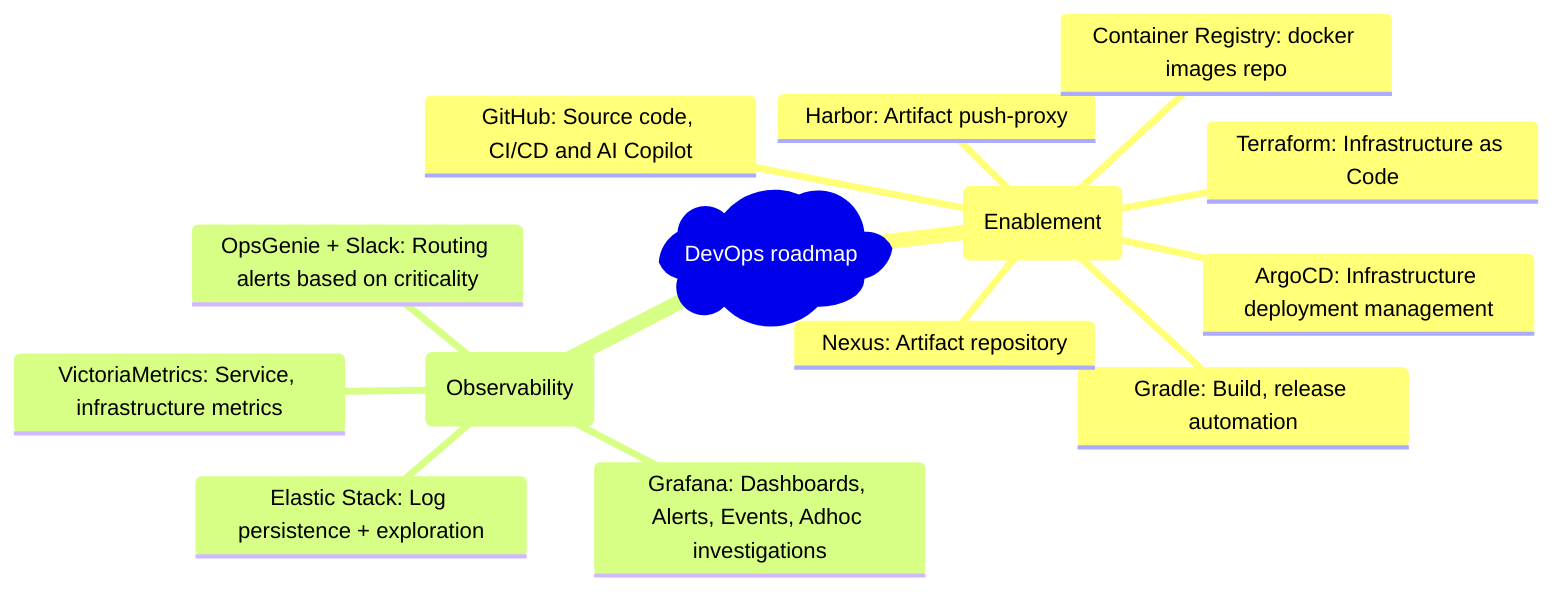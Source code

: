 mindmap
root(DevOps roadmap))
  (Enablement)
    ::icon(fa-brands fa-github)
        GitHub: Source code, CI/CD and AI Copilot
        Terraform: Infrastructure as Code
        ArgoCD: Infrastructure deployment management
        Gradle: Build, release automation
        Harbor: Artifact push-proxy
        Nexus: Artifact repository
        Container Registry: docker images repo
  (Observability)
        Grafana: Dashboards, Alerts, Events, Adhoc investigations
        VictoriaMetrics: Service, infrastructure metrics
        OpsGenie + Slack: Routing alerts based on criticality
        Elastic Stack: Log persistence + exploration